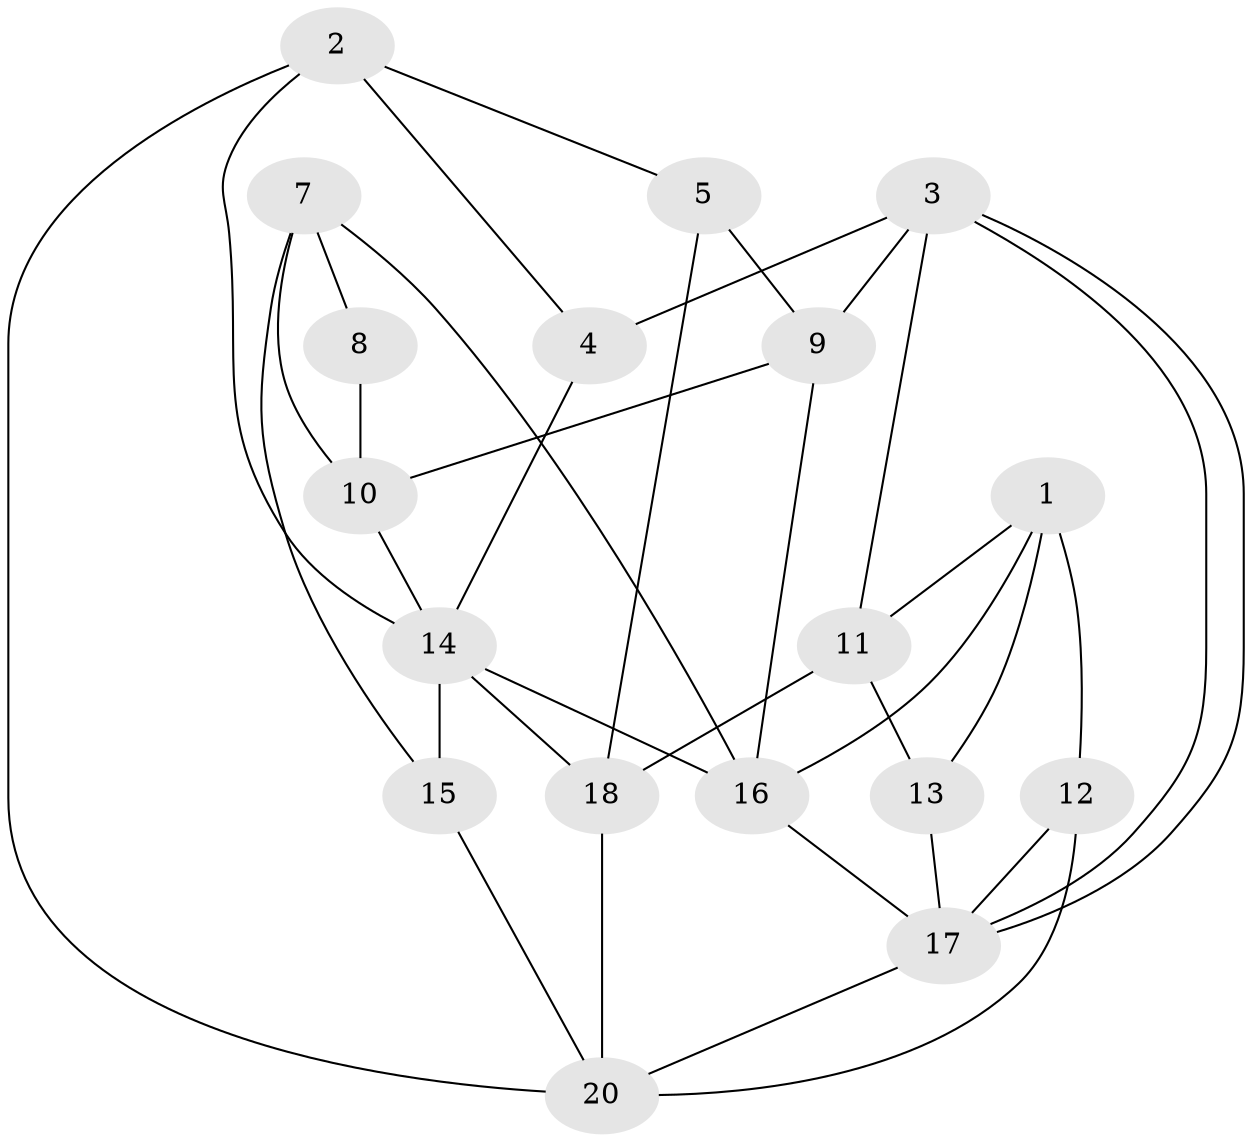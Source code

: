 // Generated by graph-tools (version 1.1) at 2025/46/02/15/25 05:46:28]
// undirected, 18 vertices, 36 edges
graph export_dot {
graph [start="1"]
  node [color=gray90,style=filled];
  1;
  2;
  3;
  4;
  5;
  7 [super="+19"];
  8 [super="+6"];
  9;
  10 [super="+19"];
  11;
  12;
  13;
  14 [super="+6"];
  15;
  16;
  17;
  18;
  20;
  1 -- 16;
  1 -- 13;
  1 -- 11;
  1 -- 12;
  2 -- 5;
  2 -- 14;
  2 -- 4;
  2 -- 20;
  3 -- 17;
  3 -- 17;
  3 -- 11;
  3 -- 4;
  3 -- 9;
  4 -- 14;
  5 -- 9;
  5 -- 18;
  7 -- 16;
  7 -- 10;
  7 -- 8;
  7 -- 15;
  8 -- 10;
  9 -- 16;
  9 -- 10;
  10 -- 14;
  11 -- 18;
  11 -- 13;
  12 -- 17;
  12 -- 20;
  13 -- 17;
  14 -- 15;
  14 -- 16;
  14 -- 18;
  15 -- 20;
  16 -- 17;
  17 -- 20;
  18 -- 20;
}
